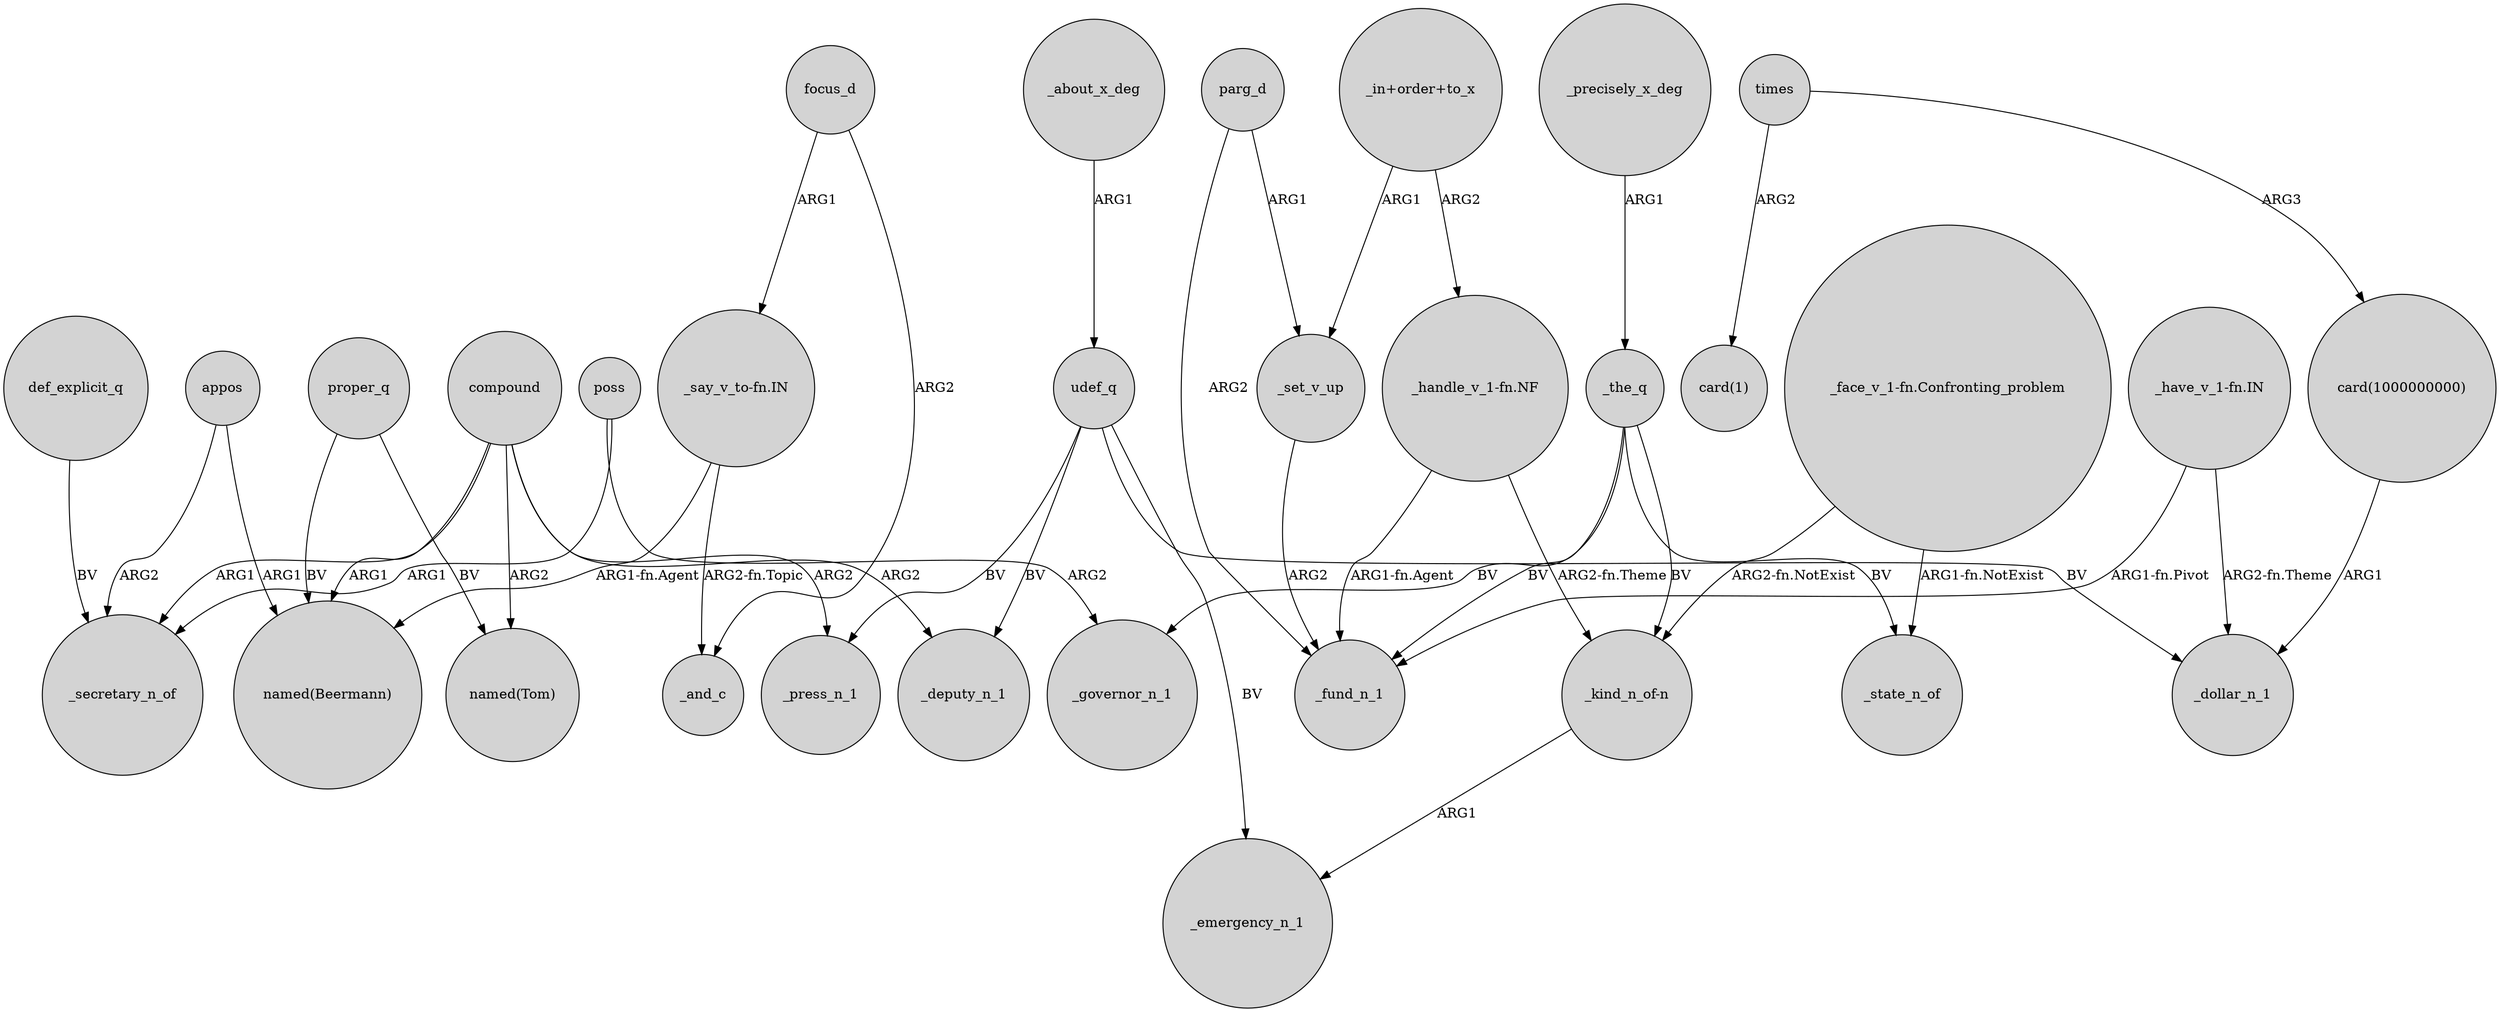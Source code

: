 digraph {
	node [shape=circle style=filled]
	"_handle_v_1-fn.NF" -> "_kind_n_of-n" [label="ARG2-fn.Theme"]
	def_explicit_q -> _secretary_n_of [label=BV]
	appos -> _secretary_n_of [label=ARG2]
	udef_q -> _press_n_1 [label=BV]
	parg_d -> _set_v_up [label=ARG1]
	compound -> _deputy_n_1 [label=ARG2]
	"_in+order+to_x" -> "_handle_v_1-fn.NF" [label=ARG2]
	_the_q -> _governor_n_1 [label=BV]
	poss -> _governor_n_1 [label=ARG2]
	"_kind_n_of-n" -> _emergency_n_1 [label=ARG1]
	_set_v_up -> _fund_n_1 [label=ARG2]
	_about_x_deg -> udef_q [label=ARG1]
	parg_d -> _fund_n_1 [label=ARG2]
	_the_q -> _state_n_of [label=BV]
	_the_q -> _fund_n_1 [label=BV]
	focus_d -> _and_c [label=ARG2]
	compound -> "named(Beermann)" [label=ARG1]
	times -> "card(1000000000)" [label=ARG3]
	"_have_v_1-fn.IN" -> _fund_n_1 [label="ARG1-fn.Pivot"]
	"_in+order+to_x" -> _set_v_up [label=ARG1]
	udef_q -> _deputy_n_1 [label=BV]
	times -> "card(1)" [label=ARG2]
	udef_q -> _emergency_n_1 [label=BV]
	"_say_v_to-fn.IN" -> _and_c [label="ARG2-fn.Topic"]
	"_handle_v_1-fn.NF" -> _fund_n_1 [label="ARG1-fn.Agent"]
	"_face_v_1-fn.Confronting_problem" -> "_kind_n_of-n" [label="ARG2-fn.NotExist"]
	compound -> "named(Tom)" [label=ARG2]
	poss -> _secretary_n_of [label=ARG1]
	"_face_v_1-fn.Confronting_problem" -> _state_n_of [label="ARG1-fn.NotExist"]
	proper_q -> "named(Tom)" [label=BV]
	_precisely_x_deg -> _the_q [label=ARG1]
	compound -> _press_n_1 [label=ARG2]
	"_have_v_1-fn.IN" -> _dollar_n_1 [label="ARG2-fn.Theme"]
	appos -> "named(Beermann)" [label=ARG1]
	proper_q -> "named(Beermann)" [label=BV]
	"card(1000000000)" -> _dollar_n_1 [label=ARG1]
	compound -> _secretary_n_of [label=ARG1]
	_the_q -> "_kind_n_of-n" [label=BV]
	udef_q -> _dollar_n_1 [label=BV]
	focus_d -> "_say_v_to-fn.IN" [label=ARG1]
	"_say_v_to-fn.IN" -> "named(Beermann)" [label="ARG1-fn.Agent"]
}

